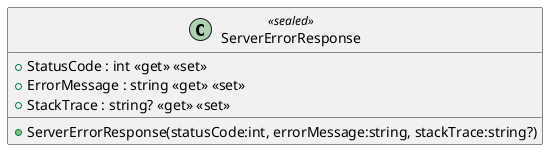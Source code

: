 @startuml
class ServerErrorResponse <<sealed>> {
    + ServerErrorResponse(statusCode:int, errorMessage:string, stackTrace:string?)
    + StatusCode : int <<get>> <<set>>
    + ErrorMessage : string <<get>> <<set>>
    + StackTrace : string? <<get>> <<set>>
}
@enduml
